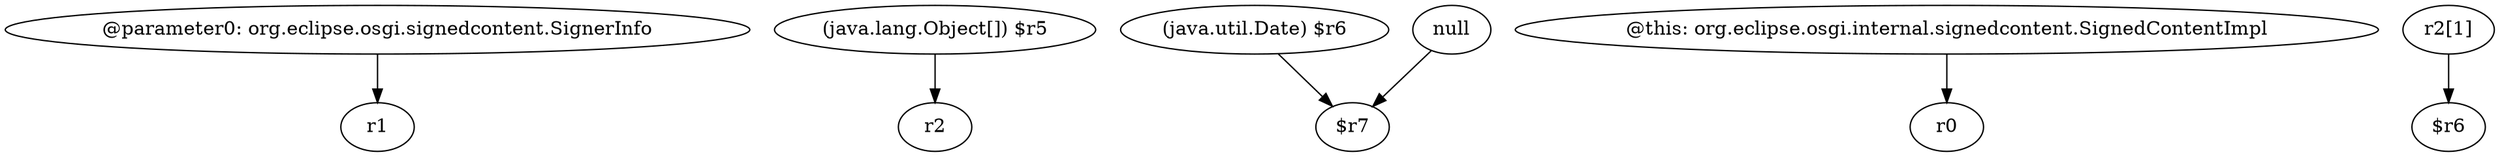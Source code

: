 digraph g {
0[label="@parameter0: org.eclipse.osgi.signedcontent.SignerInfo"]
1[label="r1"]
0->1[label=""]
2[label="(java.lang.Object[]) $r5"]
3[label="r2"]
2->3[label=""]
4[label="(java.util.Date) $r6"]
5[label="$r7"]
4->5[label=""]
6[label="@this: org.eclipse.osgi.internal.signedcontent.SignedContentImpl"]
7[label="r0"]
6->7[label=""]
8[label="r2[1]"]
9[label="$r6"]
8->9[label=""]
10[label="null"]
10->5[label=""]
}
